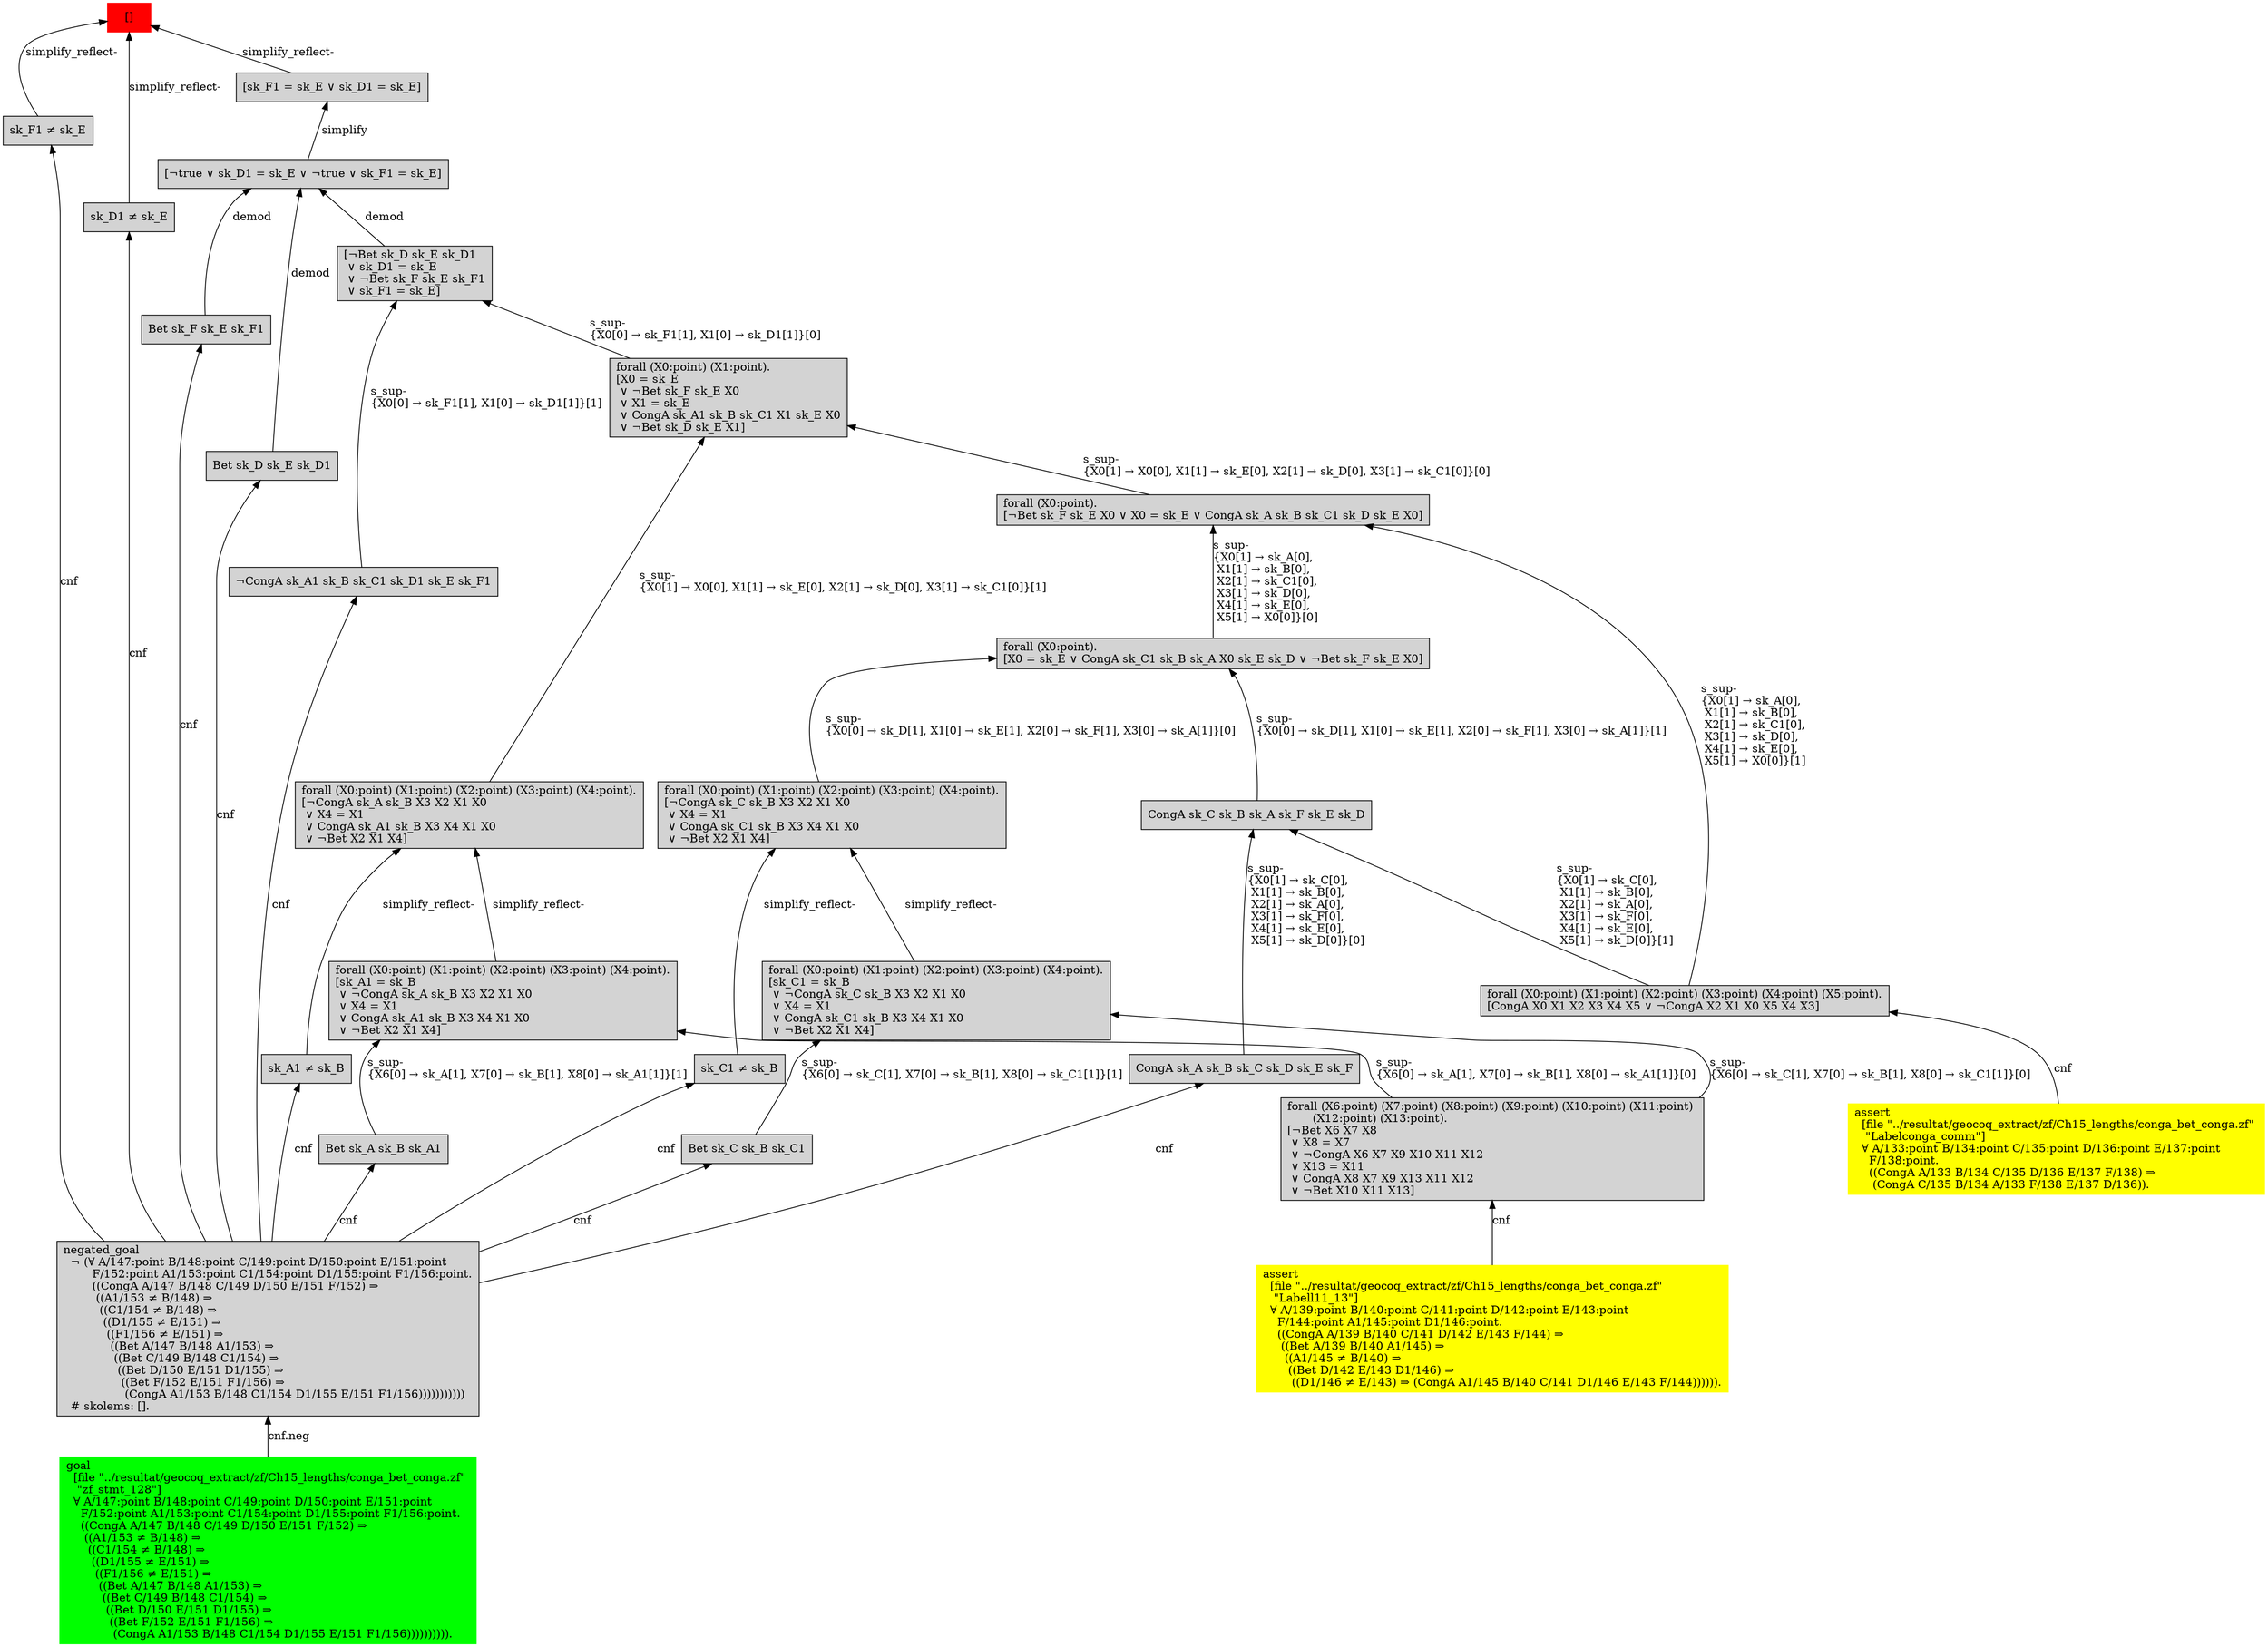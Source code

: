 digraph "unsat_graph" {
  vertex_0 [color=red, label="[]", shape=box, style=filled];
  vertex_0 -> vertex_1 [label="simplify_reflect-", dir="back"];
  vertex_1 [shape=box, label="sk_F1 ≠ sk_E\l", style=filled];
  vertex_1 -> vertex_2 [label="cnf", dir="back"];
  vertex_2 [shape=box, label="negated_goal\l  ¬ (∀ A/147:point B/148:point C/149:point D/150:point E/151:point \l        F/152:point A1/153:point C1/154:point D1/155:point F1/156:point.\l        ((CongA A/147 B/148 C/149 D/150 E/151 F/152) ⇒\l         ((A1/153 ≠ B/148) ⇒\l          ((C1/154 ≠ B/148) ⇒\l           ((D1/155 ≠ E/151) ⇒\l            ((F1/156 ≠ E/151) ⇒\l             ((Bet A/147 B/148 A1/153) ⇒\l              ((Bet C/149 B/148 C1/154) ⇒\l               ((Bet D/150 E/151 D1/155) ⇒\l                ((Bet F/152 E/151 F1/156) ⇒\l                 (CongA A1/153 B/148 C1/154 D1/155 E/151 F1/156)))))))))))\l  # skolems: [].\l", style=filled];
  vertex_2 -> vertex_3 [label="cnf.neg", dir="back"];
  vertex_3 [color=green, shape=box, label="goal\l  [file \"../resultat/geocoq_extract/zf/Ch15_lengths/conga_bet_conga.zf\" \l   \"zf_stmt_128\"]\l  ∀ A/147:point B/148:point C/149:point D/150:point E/151:point \l    F/152:point A1/153:point C1/154:point D1/155:point F1/156:point.\l    ((CongA A/147 B/148 C/149 D/150 E/151 F/152) ⇒\l     ((A1/153 ≠ B/148) ⇒\l      ((C1/154 ≠ B/148) ⇒\l       ((D1/155 ≠ E/151) ⇒\l        ((F1/156 ≠ E/151) ⇒\l         ((Bet A/147 B/148 A1/153) ⇒\l          ((Bet C/149 B/148 C1/154) ⇒\l           ((Bet D/150 E/151 D1/155) ⇒\l            ((Bet F/152 E/151 F1/156) ⇒\l             (CongA A1/153 B/148 C1/154 D1/155 E/151 F1/156)))))))))).\l", style=filled];
  vertex_0 -> vertex_4 [label="simplify_reflect-", dir="back"];
  vertex_4 [shape=box, label="sk_D1 ≠ sk_E\l", style=filled];
  vertex_4 -> vertex_2 [label="cnf", dir="back"];
  vertex_0 -> vertex_5 [label="simplify_reflect-", dir="back"];
  vertex_5 [shape=box, label="[sk_F1 = sk_E ∨ sk_D1 = sk_E]\l", style=filled];
  vertex_5 -> vertex_6 [label="simplify", dir="back"];
  vertex_6 [shape=box, label="[¬true ∨ sk_D1 = sk_E ∨ ¬true ∨ sk_F1 = sk_E]\l", style=filled];
  vertex_6 -> vertex_7 [label="demod", dir="back"];
  vertex_7 [shape=box, label="Bet sk_F sk_E sk_F1\l", style=filled];
  vertex_7 -> vertex_2 [label="cnf", dir="back"];
  vertex_6 -> vertex_8 [label="demod", dir="back"];
  vertex_8 [shape=box, label="Bet sk_D sk_E sk_D1\l", style=filled];
  vertex_8 -> vertex_2 [label="cnf", dir="back"];
  vertex_6 -> vertex_9 [label="demod", dir="back"];
  vertex_9 [shape=box, label="[¬Bet sk_D sk_E sk_D1\l ∨ sk_D1 = sk_E\l ∨ ¬Bet sk_F sk_E sk_F1\l ∨ sk_F1 = sk_E]\l", style=filled];
  vertex_9 -> vertex_10 [label="s_sup-\l\{X0[0] → sk_F1[1], X1[0] → sk_D1[1]\}[1]\l", dir="back"];
  vertex_10 [shape=box, label="¬CongA sk_A1 sk_B sk_C1 sk_D1 sk_E sk_F1\l", style=filled];
  vertex_10 -> vertex_2 [label="cnf", dir="back"];
  vertex_9 -> vertex_11 [label="s_sup-\l\{X0[0] → sk_F1[1], X1[0] → sk_D1[1]\}[0]\l", dir="back"];
  vertex_11 [shape=box, label="forall (X0:point) (X1:point).\l[X0 = sk_E\l ∨ ¬Bet sk_F sk_E X0\l ∨ X1 = sk_E\l ∨ CongA sk_A1 sk_B sk_C1 X1 sk_E X0\l ∨ ¬Bet sk_D sk_E X1]\l", style=filled];
  vertex_11 -> vertex_12 [label="s_sup-\l\{X0[1] → X0[0], X1[1] → sk_E[0], X2[1] → sk_D[0], X3[1] → sk_C1[0]\}[1]\l", dir="back"];
  vertex_12 [shape=box, label="forall (X0:point) (X1:point) (X2:point) (X3:point) (X4:point).\l[¬CongA sk_A sk_B X3 X2 X1 X0\l ∨ X4 = X1\l ∨ CongA sk_A1 sk_B X3 X4 X1 X0\l ∨ ¬Bet X2 X1 X4]\l", style=filled];
  vertex_12 -> vertex_13 [label="simplify_reflect-", dir="back"];
  vertex_13 [shape=box, label="sk_A1 ≠ sk_B\l", style=filled];
  vertex_13 -> vertex_2 [label="cnf", dir="back"];
  vertex_12 -> vertex_14 [label="simplify_reflect-", dir="back"];
  vertex_14 [shape=box, label="forall (X0:point) (X1:point) (X2:point) (X3:point) (X4:point).\l[sk_A1 = sk_B\l ∨ ¬CongA sk_A sk_B X3 X2 X1 X0\l ∨ X4 = X1\l ∨ CongA sk_A1 sk_B X3 X4 X1 X0\l ∨ ¬Bet X2 X1 X4]\l", style=filled];
  vertex_14 -> vertex_15 [label="s_sup-\l\{X6[0] → sk_A[1], X7[0] → sk_B[1], X8[0] → sk_A1[1]\}[0]\l", dir="back"];
  vertex_15 [shape=box, label="forall (X6:point) (X7:point) (X8:point) (X9:point) (X10:point) (X11:point) \l       (X12:point) (X13:point).\l[¬Bet X6 X7 X8\l ∨ X8 = X7\l ∨ ¬CongA X6 X7 X9 X10 X11 X12\l ∨ X13 = X11\l ∨ CongA X8 X7 X9 X13 X11 X12\l ∨ ¬Bet X10 X11 X13]\l", style=filled];
  vertex_15 -> vertex_16 [label="cnf", dir="back"];
  vertex_16 [color=yellow, shape=box, label="assert\l  [file \"../resultat/geocoq_extract/zf/Ch15_lengths/conga_bet_conga.zf\" \l   \"Labell11_13\"]\l  ∀ A/139:point B/140:point C/141:point D/142:point E/143:point \l    F/144:point A1/145:point D1/146:point.\l    ((CongA A/139 B/140 C/141 D/142 E/143 F/144) ⇒\l     ((Bet A/139 B/140 A1/145) ⇒\l      ((A1/145 ≠ B/140) ⇒\l       ((Bet D/142 E/143 D1/146) ⇒\l        ((D1/146 ≠ E/143) ⇒ (CongA A1/145 B/140 C/141 D1/146 E/143 F/144)))))).\l", style=filled];
  vertex_14 -> vertex_17 [label="s_sup-\l\{X6[0] → sk_A[1], X7[0] → sk_B[1], X8[0] → sk_A1[1]\}[1]\l", dir="back"];
  vertex_17 [shape=box, label="Bet sk_A sk_B sk_A1\l", style=filled];
  vertex_17 -> vertex_2 [label="cnf", dir="back"];
  vertex_11 -> vertex_18 [label="s_sup-\l\{X0[1] → X0[0], X1[1] → sk_E[0], X2[1] → sk_D[0], X3[1] → sk_C1[0]\}[0]\l", dir="back"];
  vertex_18 [shape=box, label="forall (X0:point).\l[¬Bet sk_F sk_E X0 ∨ X0 = sk_E ∨ CongA sk_A sk_B sk_C1 sk_D sk_E X0]\l", style=filled];
  vertex_18 -> vertex_19 [label="s_sup-\l\{X0[1] → sk_A[0], \l X1[1] → sk_B[0], \l X2[1] → sk_C1[0], \l X3[1] → sk_D[0], \l X4[1] → sk_E[0], \l X5[1] → X0[0]\}[1]\l", dir="back"];
  vertex_19 [shape=box, label="forall (X0:point) (X1:point) (X2:point) (X3:point) (X4:point) (X5:point).\l[CongA X0 X1 X2 X3 X4 X5 ∨ ¬CongA X2 X1 X0 X5 X4 X3]\l", style=filled];
  vertex_19 -> vertex_20 [label="cnf", dir="back"];
  vertex_20 [color=yellow, shape=box, label="assert\l  [file \"../resultat/geocoq_extract/zf/Ch15_lengths/conga_bet_conga.zf\" \l   \"Labelconga_comm\"]\l  ∀ A/133:point B/134:point C/135:point D/136:point E/137:point \l    F/138:point.\l    ((CongA A/133 B/134 C/135 D/136 E/137 F/138) ⇒\l     (CongA C/135 B/134 A/133 F/138 E/137 D/136)).\l", style=filled];
  vertex_18 -> vertex_21 [label="s_sup-\l\{X0[1] → sk_A[0], \l X1[1] → sk_B[0], \l X2[1] → sk_C1[0], \l X3[1] → sk_D[0], \l X4[1] → sk_E[0], \l X5[1] → X0[0]\}[0]\l", dir="back"];
  vertex_21 [shape=box, label="forall (X0:point).\l[X0 = sk_E ∨ CongA sk_C1 sk_B sk_A X0 sk_E sk_D ∨ ¬Bet sk_F sk_E X0]\l", style=filled];
  vertex_21 -> vertex_22 [label="s_sup-\l\{X0[0] → sk_D[1], X1[0] → sk_E[1], X2[0] → sk_F[1], X3[0] → sk_A[1]\}[0]\l", dir="back"];
  vertex_22 [shape=box, label="forall (X0:point) (X1:point) (X2:point) (X3:point) (X4:point).\l[¬CongA sk_C sk_B X3 X2 X1 X0\l ∨ X4 = X1\l ∨ CongA sk_C1 sk_B X3 X4 X1 X0\l ∨ ¬Bet X2 X1 X4]\l", style=filled];
  vertex_22 -> vertex_23 [label="simplify_reflect-", dir="back"];
  vertex_23 [shape=box, label="sk_C1 ≠ sk_B\l", style=filled];
  vertex_23 -> vertex_2 [label="cnf", dir="back"];
  vertex_22 -> vertex_24 [label="simplify_reflect-", dir="back"];
  vertex_24 [shape=box, label="forall (X0:point) (X1:point) (X2:point) (X3:point) (X4:point).\l[sk_C1 = sk_B\l ∨ ¬CongA sk_C sk_B X3 X2 X1 X0\l ∨ X4 = X1\l ∨ CongA sk_C1 sk_B X3 X4 X1 X0\l ∨ ¬Bet X2 X1 X4]\l", style=filled];
  vertex_24 -> vertex_15 [label="s_sup-\l\{X6[0] → sk_C[1], X7[0] → sk_B[1], X8[0] → sk_C1[1]\}[0]\l", dir="back"];
  vertex_24 -> vertex_25 [label="s_sup-\l\{X6[0] → sk_C[1], X7[0] → sk_B[1], X8[0] → sk_C1[1]\}[1]\l", dir="back"];
  vertex_25 [shape=box, label="Bet sk_C sk_B sk_C1\l", style=filled];
  vertex_25 -> vertex_2 [label="cnf", dir="back"];
  vertex_21 -> vertex_26 [label="s_sup-\l\{X0[0] → sk_D[1], X1[0] → sk_E[1], X2[0] → sk_F[1], X3[0] → sk_A[1]\}[1]\l", dir="back"];
  vertex_26 [shape=box, label="CongA sk_C sk_B sk_A sk_F sk_E sk_D\l", style=filled];
  vertex_26 -> vertex_19 [label="s_sup-\l\{X0[1] → sk_C[0], \l X1[1] → sk_B[0], \l X2[1] → sk_A[0], \l X3[1] → sk_F[0], \l X4[1] → sk_E[0], \l X5[1] → sk_D[0]\}[1]\l", dir="back"];
  vertex_26 -> vertex_27 [label="s_sup-\l\{X0[1] → sk_C[0], \l X1[1] → sk_B[0], \l X2[1] → sk_A[0], \l X3[1] → sk_F[0], \l X4[1] → sk_E[0], \l X5[1] → sk_D[0]\}[0]\l", dir="back"];
  vertex_27 [shape=box, label="CongA sk_A sk_B sk_C sk_D sk_E sk_F\l", style=filled];
  vertex_27 -> vertex_2 [label="cnf", dir="back"];
  }


